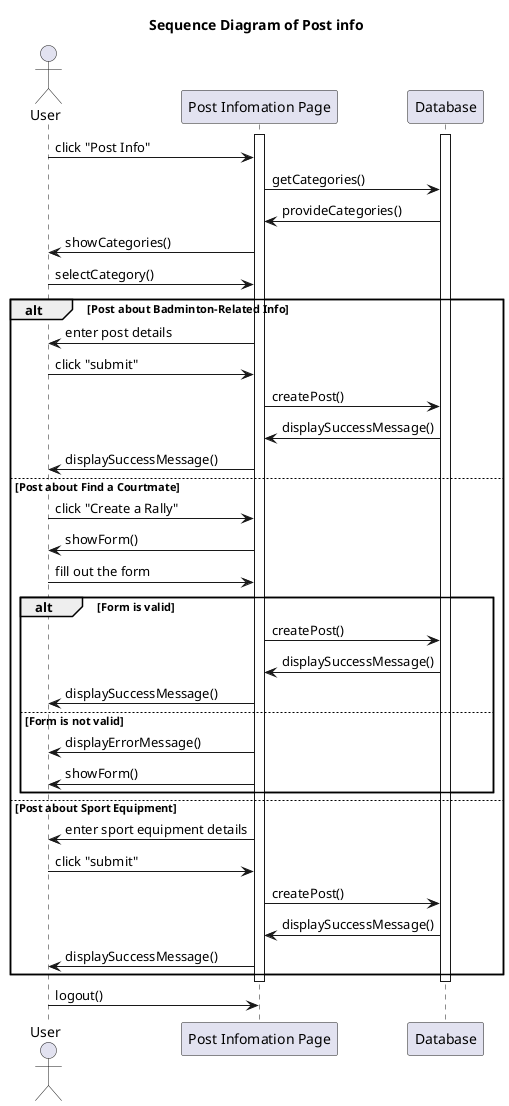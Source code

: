 @startuml
title Sequence Diagram of Post info

actor User

participant "Post Infomation Page" as System

activate System
activate Database

User -> System : click "Post Info"

System -> Database : getCategories()
Database -> System : provideCategories()

System -> User : showCategories()

User -> System : selectCategory()

alt Post about Badminton-Related Info

  System -> User : enter post details
  User -> System : click "submit"

  System -> Database : createPost()
  Database -> System : displaySuccessMessage()

  System -> User : displaySuccessMessage()

else Post about Find a Courtmate

  User -> System : click "Create a Rally"
  System -> User : showForm()
  User -> System : fill out the form

  alt Form is valid

      System -> Database : createPost()
      Database -> System : displaySuccessMessage()

      System -> User : displaySuccessMessage()

  else Form is not valid

    System -> User : displayErrorMessage()
    System -> User : showForm()

  end

else Post about Sport Equipment

  System -> User : enter sport equipment details
  User -> System : click "submit"

  System -> Database : createPost()
  Database -> System : displaySuccessMessage()

  System -> User : displaySuccessMessage()

end

deactivate Database
deactivate System

User -> System : logout()

@enduml
